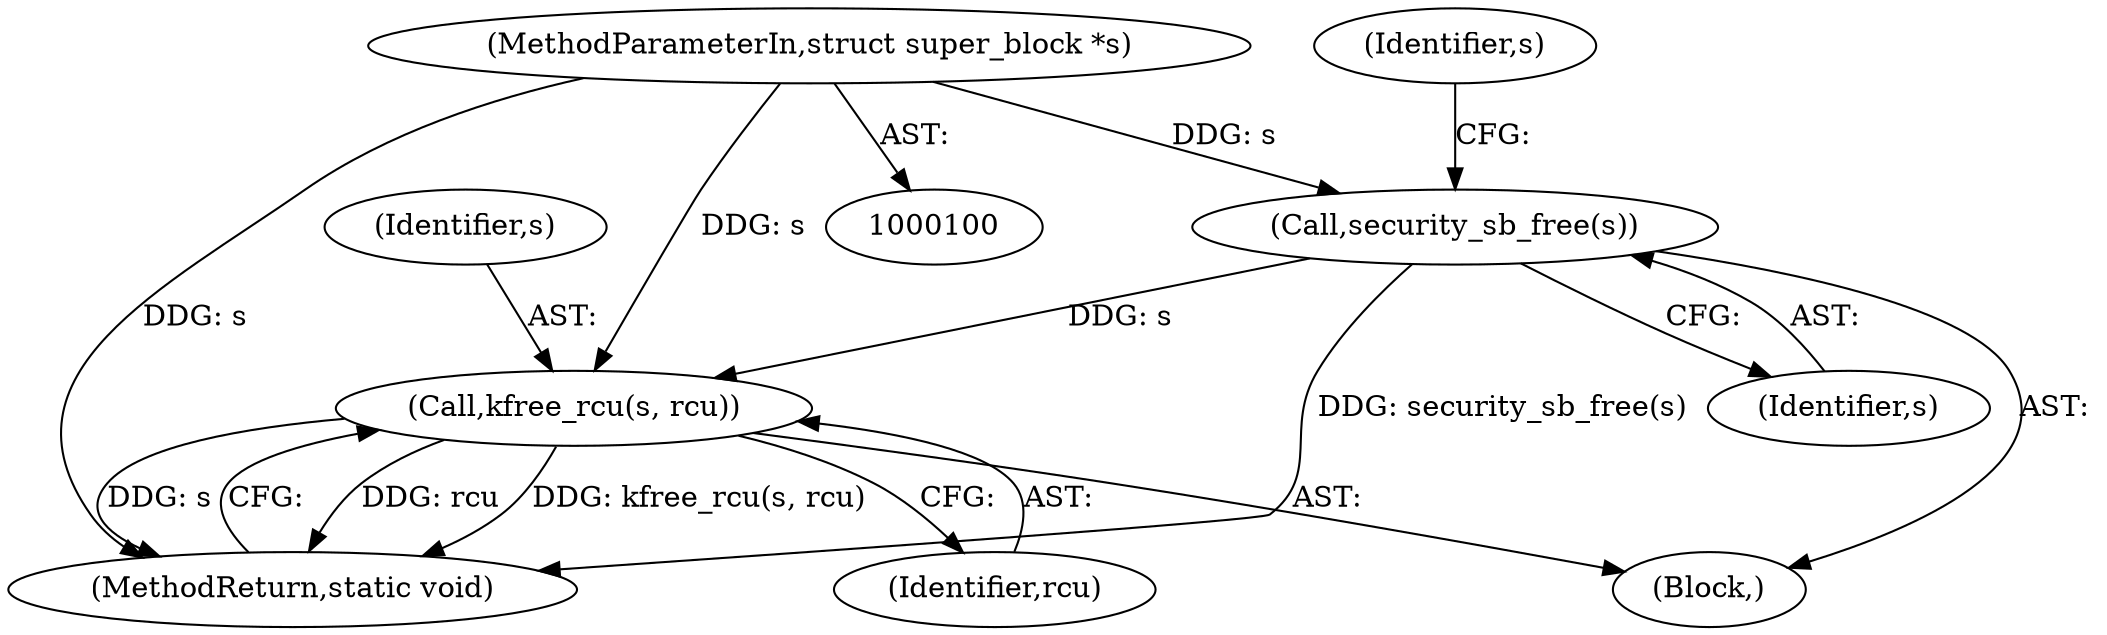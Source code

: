 digraph "0_linux_eee5cc2702929fd41cce28058dc6d6717f723f87_11@API" {
"1000132" [label="(Call,security_sb_free(s))"];
"1000101" [label="(MethodParameterIn,struct super_block *s)"];
"1000149" [label="(Call,kfree_rcu(s, rcu))"];
"1000151" [label="(Identifier,rcu)"];
"1000102" [label="(Block,)"];
"1000132" [label="(Call,security_sb_free(s))"];
"1000152" [label="(MethodReturn,static void)"];
"1000149" [label="(Call,kfree_rcu(s, rcu))"];
"1000133" [label="(Identifier,s)"];
"1000101" [label="(MethodParameterIn,struct super_block *s)"];
"1000139" [label="(Identifier,s)"];
"1000150" [label="(Identifier,s)"];
"1000132" -> "1000102"  [label="AST: "];
"1000132" -> "1000133"  [label="CFG: "];
"1000133" -> "1000132"  [label="AST: "];
"1000139" -> "1000132"  [label="CFG: "];
"1000132" -> "1000152"  [label="DDG: security_sb_free(s)"];
"1000101" -> "1000132"  [label="DDG: s"];
"1000132" -> "1000149"  [label="DDG: s"];
"1000101" -> "1000100"  [label="AST: "];
"1000101" -> "1000152"  [label="DDG: s"];
"1000101" -> "1000149"  [label="DDG: s"];
"1000149" -> "1000102"  [label="AST: "];
"1000149" -> "1000151"  [label="CFG: "];
"1000150" -> "1000149"  [label="AST: "];
"1000151" -> "1000149"  [label="AST: "];
"1000152" -> "1000149"  [label="CFG: "];
"1000149" -> "1000152"  [label="DDG: rcu"];
"1000149" -> "1000152"  [label="DDG: kfree_rcu(s, rcu)"];
"1000149" -> "1000152"  [label="DDG: s"];
}
